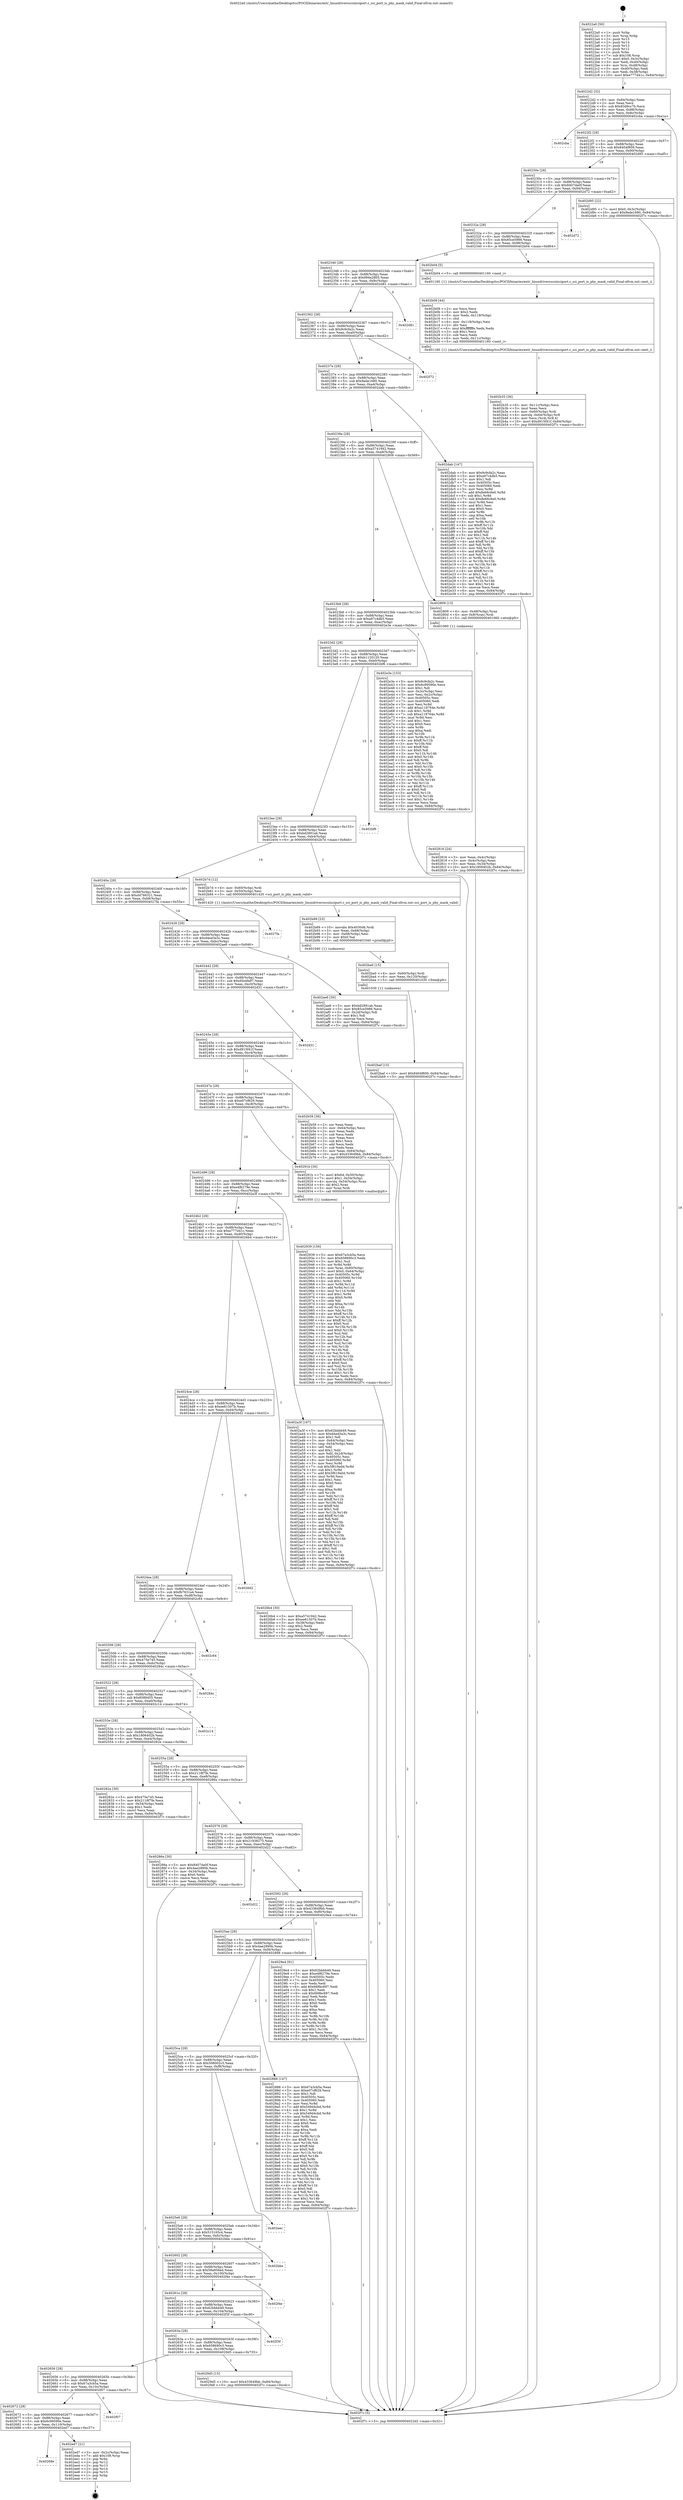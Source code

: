 digraph "0x4022a0" {
  label = "0x4022a0 (/mnt/c/Users/mathe/Desktop/tcc/POCII/binaries/extr_linuxdriversscsiisciport.c_sci_port_is_phy_mask_valid_Final-ollvm.out::main(0))"
  labelloc = "t"
  node[shape=record]

  Entry [label="",width=0.3,height=0.3,shape=circle,fillcolor=black,style=filled]
  "0x4022d2" [label="{
     0x4022d2 [32]\l
     | [instrs]\l
     &nbsp;&nbsp;0x4022d2 \<+6\>: mov -0x84(%rbp),%eax\l
     &nbsp;&nbsp;0x4022d8 \<+2\>: mov %eax,%ecx\l
     &nbsp;&nbsp;0x4022da \<+6\>: sub $0x83d9cc7b,%ecx\l
     &nbsp;&nbsp;0x4022e0 \<+6\>: mov %eax,-0x88(%rbp)\l
     &nbsp;&nbsp;0x4022e6 \<+6\>: mov %ecx,-0x8c(%rbp)\l
     &nbsp;&nbsp;0x4022ec \<+6\>: je 0000000000402cba \<main+0xa1a\>\l
  }"]
  "0x402cba" [label="{
     0x402cba\l
  }", style=dashed]
  "0x4022f2" [label="{
     0x4022f2 [28]\l
     | [instrs]\l
     &nbsp;&nbsp;0x4022f2 \<+5\>: jmp 00000000004022f7 \<main+0x57\>\l
     &nbsp;&nbsp;0x4022f7 \<+6\>: mov -0x88(%rbp),%eax\l
     &nbsp;&nbsp;0x4022fd \<+5\>: sub $0x8404f809,%eax\l
     &nbsp;&nbsp;0x402302 \<+6\>: mov %eax,-0x90(%rbp)\l
     &nbsp;&nbsp;0x402308 \<+6\>: je 0000000000402d95 \<main+0xaf5\>\l
  }"]
  Exit [label="",width=0.3,height=0.3,shape=circle,fillcolor=black,style=filled,peripheries=2]
  "0x402d95" [label="{
     0x402d95 [22]\l
     | [instrs]\l
     &nbsp;&nbsp;0x402d95 \<+7\>: movl $0x0,-0x3c(%rbp)\l
     &nbsp;&nbsp;0x402d9c \<+10\>: movl $0x9ede1680,-0x84(%rbp)\l
     &nbsp;&nbsp;0x402da6 \<+5\>: jmp 0000000000402f7c \<main+0xcdc\>\l
  }"]
  "0x40230e" [label="{
     0x40230e [28]\l
     | [instrs]\l
     &nbsp;&nbsp;0x40230e \<+5\>: jmp 0000000000402313 \<main+0x73\>\l
     &nbsp;&nbsp;0x402313 \<+6\>: mov -0x88(%rbp),%eax\l
     &nbsp;&nbsp;0x402319 \<+5\>: sub $0x8407da0f,%eax\l
     &nbsp;&nbsp;0x40231e \<+6\>: mov %eax,-0x94(%rbp)\l
     &nbsp;&nbsp;0x402324 \<+6\>: je 0000000000402d72 \<main+0xad2\>\l
  }"]
  "0x40268e" [label="{
     0x40268e\l
  }", style=dashed]
  "0x402d72" [label="{
     0x402d72\l
  }", style=dashed]
  "0x40232a" [label="{
     0x40232a [28]\l
     | [instrs]\l
     &nbsp;&nbsp;0x40232a \<+5\>: jmp 000000000040232f \<main+0x8f\>\l
     &nbsp;&nbsp;0x40232f \<+6\>: mov -0x88(%rbp),%eax\l
     &nbsp;&nbsp;0x402335 \<+5\>: sub $0x85ce5986,%eax\l
     &nbsp;&nbsp;0x40233a \<+6\>: mov %eax,-0x98(%rbp)\l
     &nbsp;&nbsp;0x402340 \<+6\>: je 0000000000402b04 \<main+0x864\>\l
  }"]
  "0x402ed7" [label="{
     0x402ed7 [21]\l
     | [instrs]\l
     &nbsp;&nbsp;0x402ed7 \<+3\>: mov -0x2c(%rbp),%eax\l
     &nbsp;&nbsp;0x402eda \<+7\>: add $0x108,%rsp\l
     &nbsp;&nbsp;0x402ee1 \<+1\>: pop %rbx\l
     &nbsp;&nbsp;0x402ee2 \<+2\>: pop %r12\l
     &nbsp;&nbsp;0x402ee4 \<+2\>: pop %r13\l
     &nbsp;&nbsp;0x402ee6 \<+2\>: pop %r14\l
     &nbsp;&nbsp;0x402ee8 \<+2\>: pop %r15\l
     &nbsp;&nbsp;0x402eea \<+1\>: pop %rbp\l
     &nbsp;&nbsp;0x402eeb \<+1\>: ret\l
  }"]
  "0x402b04" [label="{
     0x402b04 [5]\l
     | [instrs]\l
     &nbsp;&nbsp;0x402b04 \<+5\>: call 0000000000401160 \<next_i\>\l
     | [calls]\l
     &nbsp;&nbsp;0x401160 \{1\} (/mnt/c/Users/mathe/Desktop/tcc/POCII/binaries/extr_linuxdriversscsiisciport.c_sci_port_is_phy_mask_valid_Final-ollvm.out::next_i)\l
  }"]
  "0x402346" [label="{
     0x402346 [28]\l
     | [instrs]\l
     &nbsp;&nbsp;0x402346 \<+5\>: jmp 000000000040234b \<main+0xab\>\l
     &nbsp;&nbsp;0x40234b \<+6\>: mov -0x88(%rbp),%eax\l
     &nbsp;&nbsp;0x402351 \<+5\>: sub $0x994e2805,%eax\l
     &nbsp;&nbsp;0x402356 \<+6\>: mov %eax,-0x9c(%rbp)\l
     &nbsp;&nbsp;0x40235c \<+6\>: je 0000000000402d81 \<main+0xae1\>\l
  }"]
  "0x402672" [label="{
     0x402672 [28]\l
     | [instrs]\l
     &nbsp;&nbsp;0x402672 \<+5\>: jmp 0000000000402677 \<main+0x3d7\>\l
     &nbsp;&nbsp;0x402677 \<+6\>: mov -0x88(%rbp),%eax\l
     &nbsp;&nbsp;0x40267d \<+5\>: sub $0x6c99590e,%eax\l
     &nbsp;&nbsp;0x402682 \<+6\>: mov %eax,-0x110(%rbp)\l
     &nbsp;&nbsp;0x402688 \<+6\>: je 0000000000402ed7 \<main+0xc37\>\l
  }"]
  "0x402d81" [label="{
     0x402d81\l
  }", style=dashed]
  "0x402362" [label="{
     0x402362 [28]\l
     | [instrs]\l
     &nbsp;&nbsp;0x402362 \<+5\>: jmp 0000000000402367 \<main+0xc7\>\l
     &nbsp;&nbsp;0x402367 \<+6\>: mov -0x88(%rbp),%eax\l
     &nbsp;&nbsp;0x40236d \<+5\>: sub $0x9c9cfa2c,%eax\l
     &nbsp;&nbsp;0x402372 \<+6\>: mov %eax,-0xa0(%rbp)\l
     &nbsp;&nbsp;0x402378 \<+6\>: je 0000000000402f72 \<main+0xcd2\>\l
  }"]
  "0x402f07" [label="{
     0x402f07\l
  }", style=dashed]
  "0x402f72" [label="{
     0x402f72\l
  }", style=dashed]
  "0x40237e" [label="{
     0x40237e [28]\l
     | [instrs]\l
     &nbsp;&nbsp;0x40237e \<+5\>: jmp 0000000000402383 \<main+0xe3\>\l
     &nbsp;&nbsp;0x402383 \<+6\>: mov -0x88(%rbp),%eax\l
     &nbsp;&nbsp;0x402389 \<+5\>: sub $0x9ede1680,%eax\l
     &nbsp;&nbsp;0x40238e \<+6\>: mov %eax,-0xa4(%rbp)\l
     &nbsp;&nbsp;0x402394 \<+6\>: je 0000000000402dab \<main+0xb0b\>\l
  }"]
  "0x402baf" [label="{
     0x402baf [15]\l
     | [instrs]\l
     &nbsp;&nbsp;0x402baf \<+10\>: movl $0x8404f809,-0x84(%rbp)\l
     &nbsp;&nbsp;0x402bb9 \<+5\>: jmp 0000000000402f7c \<main+0xcdc\>\l
  }"]
  "0x402dab" [label="{
     0x402dab [147]\l
     | [instrs]\l
     &nbsp;&nbsp;0x402dab \<+5\>: mov $0x9c9cfa2c,%eax\l
     &nbsp;&nbsp;0x402db0 \<+5\>: mov $0xa97c4db5,%ecx\l
     &nbsp;&nbsp;0x402db5 \<+2\>: mov $0x1,%dl\l
     &nbsp;&nbsp;0x402db7 \<+7\>: mov 0x40505c,%esi\l
     &nbsp;&nbsp;0x402dbe \<+7\>: mov 0x405060,%edi\l
     &nbsp;&nbsp;0x402dc5 \<+3\>: mov %esi,%r8d\l
     &nbsp;&nbsp;0x402dc8 \<+7\>: add $0x8e66c6e0,%r8d\l
     &nbsp;&nbsp;0x402dcf \<+4\>: sub $0x1,%r8d\l
     &nbsp;&nbsp;0x402dd3 \<+7\>: sub $0x8e66c6e0,%r8d\l
     &nbsp;&nbsp;0x402dda \<+4\>: imul %r8d,%esi\l
     &nbsp;&nbsp;0x402dde \<+3\>: and $0x1,%esi\l
     &nbsp;&nbsp;0x402de1 \<+3\>: cmp $0x0,%esi\l
     &nbsp;&nbsp;0x402de4 \<+4\>: sete %r9b\l
     &nbsp;&nbsp;0x402de8 \<+3\>: cmp $0xa,%edi\l
     &nbsp;&nbsp;0x402deb \<+4\>: setl %r10b\l
     &nbsp;&nbsp;0x402def \<+3\>: mov %r9b,%r11b\l
     &nbsp;&nbsp;0x402df2 \<+4\>: xor $0xff,%r11b\l
     &nbsp;&nbsp;0x402df6 \<+3\>: mov %r10b,%bl\l
     &nbsp;&nbsp;0x402df9 \<+3\>: xor $0xff,%bl\l
     &nbsp;&nbsp;0x402dfc \<+3\>: xor $0x1,%dl\l
     &nbsp;&nbsp;0x402dff \<+3\>: mov %r11b,%r14b\l
     &nbsp;&nbsp;0x402e02 \<+4\>: and $0xff,%r14b\l
     &nbsp;&nbsp;0x402e06 \<+3\>: and %dl,%r9b\l
     &nbsp;&nbsp;0x402e09 \<+3\>: mov %bl,%r15b\l
     &nbsp;&nbsp;0x402e0c \<+4\>: and $0xff,%r15b\l
     &nbsp;&nbsp;0x402e10 \<+3\>: and %dl,%r10b\l
     &nbsp;&nbsp;0x402e13 \<+3\>: or %r9b,%r14b\l
     &nbsp;&nbsp;0x402e16 \<+3\>: or %r10b,%r15b\l
     &nbsp;&nbsp;0x402e19 \<+3\>: xor %r15b,%r14b\l
     &nbsp;&nbsp;0x402e1c \<+3\>: or %bl,%r11b\l
     &nbsp;&nbsp;0x402e1f \<+4\>: xor $0xff,%r11b\l
     &nbsp;&nbsp;0x402e23 \<+3\>: or $0x1,%dl\l
     &nbsp;&nbsp;0x402e26 \<+3\>: and %dl,%r11b\l
     &nbsp;&nbsp;0x402e29 \<+3\>: or %r11b,%r14b\l
     &nbsp;&nbsp;0x402e2c \<+4\>: test $0x1,%r14b\l
     &nbsp;&nbsp;0x402e30 \<+3\>: cmovne %ecx,%eax\l
     &nbsp;&nbsp;0x402e33 \<+6\>: mov %eax,-0x84(%rbp)\l
     &nbsp;&nbsp;0x402e39 \<+5\>: jmp 0000000000402f7c \<main+0xcdc\>\l
  }"]
  "0x40239a" [label="{
     0x40239a [28]\l
     | [instrs]\l
     &nbsp;&nbsp;0x40239a \<+5\>: jmp 000000000040239f \<main+0xff\>\l
     &nbsp;&nbsp;0x40239f \<+6\>: mov -0x88(%rbp),%eax\l
     &nbsp;&nbsp;0x4023a5 \<+5\>: sub $0xa5741942,%eax\l
     &nbsp;&nbsp;0x4023aa \<+6\>: mov %eax,-0xa8(%rbp)\l
     &nbsp;&nbsp;0x4023b0 \<+6\>: je 0000000000402809 \<main+0x569\>\l
  }"]
  "0x402ba0" [label="{
     0x402ba0 [15]\l
     | [instrs]\l
     &nbsp;&nbsp;0x402ba0 \<+4\>: mov -0x60(%rbp),%rdi\l
     &nbsp;&nbsp;0x402ba4 \<+6\>: mov %eax,-0x120(%rbp)\l
     &nbsp;&nbsp;0x402baa \<+5\>: call 0000000000401030 \<free@plt\>\l
     | [calls]\l
     &nbsp;&nbsp;0x401030 \{1\} (unknown)\l
  }"]
  "0x402809" [label="{
     0x402809 [13]\l
     | [instrs]\l
     &nbsp;&nbsp;0x402809 \<+4\>: mov -0x48(%rbp),%rax\l
     &nbsp;&nbsp;0x40280d \<+4\>: mov 0x8(%rax),%rdi\l
     &nbsp;&nbsp;0x402811 \<+5\>: call 0000000000401060 \<atoi@plt\>\l
     | [calls]\l
     &nbsp;&nbsp;0x401060 \{1\} (unknown)\l
  }"]
  "0x4023b6" [label="{
     0x4023b6 [28]\l
     | [instrs]\l
     &nbsp;&nbsp;0x4023b6 \<+5\>: jmp 00000000004023bb \<main+0x11b\>\l
     &nbsp;&nbsp;0x4023bb \<+6\>: mov -0x88(%rbp),%eax\l
     &nbsp;&nbsp;0x4023c1 \<+5\>: sub $0xa97c4db5,%eax\l
     &nbsp;&nbsp;0x4023c6 \<+6\>: mov %eax,-0xac(%rbp)\l
     &nbsp;&nbsp;0x4023cc \<+6\>: je 0000000000402e3e \<main+0xb9e\>\l
  }"]
  "0x402b89" [label="{
     0x402b89 [23]\l
     | [instrs]\l
     &nbsp;&nbsp;0x402b89 \<+10\>: movabs $0x4030d6,%rdi\l
     &nbsp;&nbsp;0x402b93 \<+3\>: mov %eax,-0x68(%rbp)\l
     &nbsp;&nbsp;0x402b96 \<+3\>: mov -0x68(%rbp),%esi\l
     &nbsp;&nbsp;0x402b99 \<+2\>: mov $0x0,%al\l
     &nbsp;&nbsp;0x402b9b \<+5\>: call 0000000000401040 \<printf@plt\>\l
     | [calls]\l
     &nbsp;&nbsp;0x401040 \{1\} (unknown)\l
  }"]
  "0x402e3e" [label="{
     0x402e3e [153]\l
     | [instrs]\l
     &nbsp;&nbsp;0x402e3e \<+5\>: mov $0x9c9cfa2c,%eax\l
     &nbsp;&nbsp;0x402e43 \<+5\>: mov $0x6c99590e,%ecx\l
     &nbsp;&nbsp;0x402e48 \<+2\>: mov $0x1,%dl\l
     &nbsp;&nbsp;0x402e4a \<+3\>: mov -0x3c(%rbp),%esi\l
     &nbsp;&nbsp;0x402e4d \<+3\>: mov %esi,-0x2c(%rbp)\l
     &nbsp;&nbsp;0x402e50 \<+7\>: mov 0x40505c,%esi\l
     &nbsp;&nbsp;0x402e57 \<+7\>: mov 0x405060,%edi\l
     &nbsp;&nbsp;0x402e5e \<+3\>: mov %esi,%r8d\l
     &nbsp;&nbsp;0x402e61 \<+7\>: add $0xa118764e,%r8d\l
     &nbsp;&nbsp;0x402e68 \<+4\>: sub $0x1,%r8d\l
     &nbsp;&nbsp;0x402e6c \<+7\>: sub $0xa118764e,%r8d\l
     &nbsp;&nbsp;0x402e73 \<+4\>: imul %r8d,%esi\l
     &nbsp;&nbsp;0x402e77 \<+3\>: and $0x1,%esi\l
     &nbsp;&nbsp;0x402e7a \<+3\>: cmp $0x0,%esi\l
     &nbsp;&nbsp;0x402e7d \<+4\>: sete %r9b\l
     &nbsp;&nbsp;0x402e81 \<+3\>: cmp $0xa,%edi\l
     &nbsp;&nbsp;0x402e84 \<+4\>: setl %r10b\l
     &nbsp;&nbsp;0x402e88 \<+3\>: mov %r9b,%r11b\l
     &nbsp;&nbsp;0x402e8b \<+4\>: xor $0xff,%r11b\l
     &nbsp;&nbsp;0x402e8f \<+3\>: mov %r10b,%bl\l
     &nbsp;&nbsp;0x402e92 \<+3\>: xor $0xff,%bl\l
     &nbsp;&nbsp;0x402e95 \<+3\>: xor $0x0,%dl\l
     &nbsp;&nbsp;0x402e98 \<+3\>: mov %r11b,%r14b\l
     &nbsp;&nbsp;0x402e9b \<+4\>: and $0x0,%r14b\l
     &nbsp;&nbsp;0x402e9f \<+3\>: and %dl,%r9b\l
     &nbsp;&nbsp;0x402ea2 \<+3\>: mov %bl,%r15b\l
     &nbsp;&nbsp;0x402ea5 \<+4\>: and $0x0,%r15b\l
     &nbsp;&nbsp;0x402ea9 \<+3\>: and %dl,%r10b\l
     &nbsp;&nbsp;0x402eac \<+3\>: or %r9b,%r14b\l
     &nbsp;&nbsp;0x402eaf \<+3\>: or %r10b,%r15b\l
     &nbsp;&nbsp;0x402eb2 \<+3\>: xor %r15b,%r14b\l
     &nbsp;&nbsp;0x402eb5 \<+3\>: or %bl,%r11b\l
     &nbsp;&nbsp;0x402eb8 \<+4\>: xor $0xff,%r11b\l
     &nbsp;&nbsp;0x402ebc \<+3\>: or $0x0,%dl\l
     &nbsp;&nbsp;0x402ebf \<+3\>: and %dl,%r11b\l
     &nbsp;&nbsp;0x402ec2 \<+3\>: or %r11b,%r14b\l
     &nbsp;&nbsp;0x402ec5 \<+4\>: test $0x1,%r14b\l
     &nbsp;&nbsp;0x402ec9 \<+3\>: cmovne %ecx,%eax\l
     &nbsp;&nbsp;0x402ecc \<+6\>: mov %eax,-0x84(%rbp)\l
     &nbsp;&nbsp;0x402ed2 \<+5\>: jmp 0000000000402f7c \<main+0xcdc\>\l
  }"]
  "0x4023d2" [label="{
     0x4023d2 [28]\l
     | [instrs]\l
     &nbsp;&nbsp;0x4023d2 \<+5\>: jmp 00000000004023d7 \<main+0x137\>\l
     &nbsp;&nbsp;0x4023d7 \<+6\>: mov -0x88(%rbp),%eax\l
     &nbsp;&nbsp;0x4023dd \<+5\>: sub $0xb1120120,%eax\l
     &nbsp;&nbsp;0x4023e2 \<+6\>: mov %eax,-0xb0(%rbp)\l
     &nbsp;&nbsp;0x4023e8 \<+6\>: je 0000000000402bf6 \<main+0x956\>\l
  }"]
  "0x402b35" [label="{
     0x402b35 [36]\l
     | [instrs]\l
     &nbsp;&nbsp;0x402b35 \<+6\>: mov -0x11c(%rbp),%ecx\l
     &nbsp;&nbsp;0x402b3b \<+3\>: imul %eax,%ecx\l
     &nbsp;&nbsp;0x402b3e \<+4\>: mov -0x60(%rbp),%rdi\l
     &nbsp;&nbsp;0x402b42 \<+4\>: movslq -0x64(%rbp),%r8\l
     &nbsp;&nbsp;0x402b46 \<+4\>: mov %ecx,(%rdi,%r8,4)\l
     &nbsp;&nbsp;0x402b4a \<+10\>: movl $0xd915f41f,-0x84(%rbp)\l
     &nbsp;&nbsp;0x402b54 \<+5\>: jmp 0000000000402f7c \<main+0xcdc\>\l
  }"]
  "0x402bf6" [label="{
     0x402bf6\l
  }", style=dashed]
  "0x4023ee" [label="{
     0x4023ee [28]\l
     | [instrs]\l
     &nbsp;&nbsp;0x4023ee \<+5\>: jmp 00000000004023f3 \<main+0x153\>\l
     &nbsp;&nbsp;0x4023f3 \<+6\>: mov -0x88(%rbp),%eax\l
     &nbsp;&nbsp;0x4023f9 \<+5\>: sub $0xbd2891ab,%eax\l
     &nbsp;&nbsp;0x4023fe \<+6\>: mov %eax,-0xb4(%rbp)\l
     &nbsp;&nbsp;0x402404 \<+6\>: je 0000000000402b7d \<main+0x8dd\>\l
  }"]
  "0x402b09" [label="{
     0x402b09 [44]\l
     | [instrs]\l
     &nbsp;&nbsp;0x402b09 \<+2\>: xor %ecx,%ecx\l
     &nbsp;&nbsp;0x402b0b \<+5\>: mov $0x2,%edx\l
     &nbsp;&nbsp;0x402b10 \<+6\>: mov %edx,-0x118(%rbp)\l
     &nbsp;&nbsp;0x402b16 \<+1\>: cltd\l
     &nbsp;&nbsp;0x402b17 \<+6\>: mov -0x118(%rbp),%esi\l
     &nbsp;&nbsp;0x402b1d \<+2\>: idiv %esi\l
     &nbsp;&nbsp;0x402b1f \<+6\>: imul $0xfffffffe,%edx,%edx\l
     &nbsp;&nbsp;0x402b25 \<+3\>: sub $0x1,%ecx\l
     &nbsp;&nbsp;0x402b28 \<+2\>: sub %ecx,%edx\l
     &nbsp;&nbsp;0x402b2a \<+6\>: mov %edx,-0x11c(%rbp)\l
     &nbsp;&nbsp;0x402b30 \<+5\>: call 0000000000401160 \<next_i\>\l
     | [calls]\l
     &nbsp;&nbsp;0x401160 \{1\} (/mnt/c/Users/mathe/Desktop/tcc/POCII/binaries/extr_linuxdriversscsiisciport.c_sci_port_is_phy_mask_valid_Final-ollvm.out::next_i)\l
  }"]
  "0x402b7d" [label="{
     0x402b7d [12]\l
     | [instrs]\l
     &nbsp;&nbsp;0x402b7d \<+4\>: mov -0x60(%rbp),%rdi\l
     &nbsp;&nbsp;0x402b81 \<+3\>: mov -0x50(%rbp),%esi\l
     &nbsp;&nbsp;0x402b84 \<+5\>: call 0000000000401420 \<sci_port_is_phy_mask_valid\>\l
     | [calls]\l
     &nbsp;&nbsp;0x401420 \{1\} (/mnt/c/Users/mathe/Desktop/tcc/POCII/binaries/extr_linuxdriversscsiisciport.c_sci_port_is_phy_mask_valid_Final-ollvm.out::sci_port_is_phy_mask_valid)\l
  }"]
  "0x40240a" [label="{
     0x40240a [28]\l
     | [instrs]\l
     &nbsp;&nbsp;0x40240a \<+5\>: jmp 000000000040240f \<main+0x16f\>\l
     &nbsp;&nbsp;0x40240f \<+6\>: mov -0x88(%rbp),%eax\l
     &nbsp;&nbsp;0x402415 \<+5\>: sub $0xd4766321,%eax\l
     &nbsp;&nbsp;0x40241a \<+6\>: mov %eax,-0xb8(%rbp)\l
     &nbsp;&nbsp;0x402420 \<+6\>: je 00000000004027fa \<main+0x55a\>\l
  }"]
  "0x402656" [label="{
     0x402656 [28]\l
     | [instrs]\l
     &nbsp;&nbsp;0x402656 \<+5\>: jmp 000000000040265b \<main+0x3bb\>\l
     &nbsp;&nbsp;0x40265b \<+6\>: mov -0x88(%rbp),%eax\l
     &nbsp;&nbsp;0x402661 \<+5\>: sub $0x67a3cb5a,%eax\l
     &nbsp;&nbsp;0x402666 \<+6\>: mov %eax,-0x10c(%rbp)\l
     &nbsp;&nbsp;0x40266c \<+6\>: je 0000000000402f07 \<main+0xc67\>\l
  }"]
  "0x4027fa" [label="{
     0x4027fa\l
  }", style=dashed]
  "0x402426" [label="{
     0x402426 [28]\l
     | [instrs]\l
     &nbsp;&nbsp;0x402426 \<+5\>: jmp 000000000040242b \<main+0x18b\>\l
     &nbsp;&nbsp;0x40242b \<+6\>: mov -0x88(%rbp),%eax\l
     &nbsp;&nbsp;0x402431 \<+5\>: sub $0xd4ed3a3c,%eax\l
     &nbsp;&nbsp;0x402436 \<+6\>: mov %eax,-0xbc(%rbp)\l
     &nbsp;&nbsp;0x40243c \<+6\>: je 0000000000402ae6 \<main+0x846\>\l
  }"]
  "0x4029d5" [label="{
     0x4029d5 [15]\l
     | [instrs]\l
     &nbsp;&nbsp;0x4029d5 \<+10\>: movl $0x433649bb,-0x84(%rbp)\l
     &nbsp;&nbsp;0x4029df \<+5\>: jmp 0000000000402f7c \<main+0xcdc\>\l
  }"]
  "0x402ae6" [label="{
     0x402ae6 [30]\l
     | [instrs]\l
     &nbsp;&nbsp;0x402ae6 \<+5\>: mov $0xbd2891ab,%eax\l
     &nbsp;&nbsp;0x402aeb \<+5\>: mov $0x85ce5986,%ecx\l
     &nbsp;&nbsp;0x402af0 \<+3\>: mov -0x2d(%rbp),%dl\l
     &nbsp;&nbsp;0x402af3 \<+3\>: test $0x1,%dl\l
     &nbsp;&nbsp;0x402af6 \<+3\>: cmovne %ecx,%eax\l
     &nbsp;&nbsp;0x402af9 \<+6\>: mov %eax,-0x84(%rbp)\l
     &nbsp;&nbsp;0x402aff \<+5\>: jmp 0000000000402f7c \<main+0xcdc\>\l
  }"]
  "0x402442" [label="{
     0x402442 [28]\l
     | [instrs]\l
     &nbsp;&nbsp;0x402442 \<+5\>: jmp 0000000000402447 \<main+0x1a7\>\l
     &nbsp;&nbsp;0x402447 \<+6\>: mov -0x88(%rbp),%eax\l
     &nbsp;&nbsp;0x40244d \<+5\>: sub $0xd5e4fa97,%eax\l
     &nbsp;&nbsp;0x402452 \<+6\>: mov %eax,-0xc0(%rbp)\l
     &nbsp;&nbsp;0x402458 \<+6\>: je 0000000000402d31 \<main+0xa91\>\l
  }"]
  "0x40263a" [label="{
     0x40263a [28]\l
     | [instrs]\l
     &nbsp;&nbsp;0x40263a \<+5\>: jmp 000000000040263f \<main+0x39f\>\l
     &nbsp;&nbsp;0x40263f \<+6\>: mov -0x88(%rbp),%eax\l
     &nbsp;&nbsp;0x402645 \<+5\>: sub $0x658690c3,%eax\l
     &nbsp;&nbsp;0x40264a \<+6\>: mov %eax,-0x108(%rbp)\l
     &nbsp;&nbsp;0x402650 \<+6\>: je 00000000004029d5 \<main+0x735\>\l
  }"]
  "0x402d31" [label="{
     0x402d31\l
  }", style=dashed]
  "0x40245e" [label="{
     0x40245e [28]\l
     | [instrs]\l
     &nbsp;&nbsp;0x40245e \<+5\>: jmp 0000000000402463 \<main+0x1c3\>\l
     &nbsp;&nbsp;0x402463 \<+6\>: mov -0x88(%rbp),%eax\l
     &nbsp;&nbsp;0x402469 \<+5\>: sub $0xd915f41f,%eax\l
     &nbsp;&nbsp;0x40246e \<+6\>: mov %eax,-0xc4(%rbp)\l
     &nbsp;&nbsp;0x402474 \<+6\>: je 0000000000402b59 \<main+0x8b9\>\l
  }"]
  "0x402f3f" [label="{
     0x402f3f\l
  }", style=dashed]
  "0x402b59" [label="{
     0x402b59 [36]\l
     | [instrs]\l
     &nbsp;&nbsp;0x402b59 \<+2\>: xor %eax,%eax\l
     &nbsp;&nbsp;0x402b5b \<+3\>: mov -0x64(%rbp),%ecx\l
     &nbsp;&nbsp;0x402b5e \<+2\>: mov %eax,%edx\l
     &nbsp;&nbsp;0x402b60 \<+2\>: sub %ecx,%edx\l
     &nbsp;&nbsp;0x402b62 \<+2\>: mov %eax,%ecx\l
     &nbsp;&nbsp;0x402b64 \<+3\>: sub $0x1,%ecx\l
     &nbsp;&nbsp;0x402b67 \<+2\>: add %ecx,%edx\l
     &nbsp;&nbsp;0x402b69 \<+2\>: sub %edx,%eax\l
     &nbsp;&nbsp;0x402b6b \<+3\>: mov %eax,-0x64(%rbp)\l
     &nbsp;&nbsp;0x402b6e \<+10\>: movl $0x433649bb,-0x84(%rbp)\l
     &nbsp;&nbsp;0x402b78 \<+5\>: jmp 0000000000402f7c \<main+0xcdc\>\l
  }"]
  "0x40247a" [label="{
     0x40247a [28]\l
     | [instrs]\l
     &nbsp;&nbsp;0x40247a \<+5\>: jmp 000000000040247f \<main+0x1df\>\l
     &nbsp;&nbsp;0x40247f \<+6\>: mov -0x88(%rbp),%eax\l
     &nbsp;&nbsp;0x402485 \<+5\>: sub $0xe07cf629,%eax\l
     &nbsp;&nbsp;0x40248a \<+6\>: mov %eax,-0xc8(%rbp)\l
     &nbsp;&nbsp;0x402490 \<+6\>: je 000000000040291b \<main+0x67b\>\l
  }"]
  "0x40261e" [label="{
     0x40261e [28]\l
     | [instrs]\l
     &nbsp;&nbsp;0x40261e \<+5\>: jmp 0000000000402623 \<main+0x383\>\l
     &nbsp;&nbsp;0x402623 \<+6\>: mov -0x88(%rbp),%eax\l
     &nbsp;&nbsp;0x402629 \<+5\>: sub $0x62bbbb49,%eax\l
     &nbsp;&nbsp;0x40262e \<+6\>: mov %eax,-0x104(%rbp)\l
     &nbsp;&nbsp;0x402634 \<+6\>: je 0000000000402f3f \<main+0xc9f\>\l
  }"]
  "0x40291b" [label="{
     0x40291b [30]\l
     | [instrs]\l
     &nbsp;&nbsp;0x40291b \<+7\>: movl $0x64,-0x50(%rbp)\l
     &nbsp;&nbsp;0x402922 \<+7\>: movl $0x1,-0x54(%rbp)\l
     &nbsp;&nbsp;0x402929 \<+4\>: movslq -0x54(%rbp),%rax\l
     &nbsp;&nbsp;0x40292d \<+4\>: shl $0x2,%rax\l
     &nbsp;&nbsp;0x402931 \<+3\>: mov %rax,%rdi\l
     &nbsp;&nbsp;0x402934 \<+5\>: call 0000000000401050 \<malloc@plt\>\l
     | [calls]\l
     &nbsp;&nbsp;0x401050 \{1\} (unknown)\l
  }"]
  "0x402496" [label="{
     0x402496 [28]\l
     | [instrs]\l
     &nbsp;&nbsp;0x402496 \<+5\>: jmp 000000000040249b \<main+0x1fb\>\l
     &nbsp;&nbsp;0x40249b \<+6\>: mov -0x88(%rbp),%eax\l
     &nbsp;&nbsp;0x4024a1 \<+5\>: sub $0xe4f6279e,%eax\l
     &nbsp;&nbsp;0x4024a6 \<+6\>: mov %eax,-0xcc(%rbp)\l
     &nbsp;&nbsp;0x4024ac \<+6\>: je 0000000000402a3f \<main+0x79f\>\l
  }"]
  "0x402f4e" [label="{
     0x402f4e\l
  }", style=dashed]
  "0x402a3f" [label="{
     0x402a3f [167]\l
     | [instrs]\l
     &nbsp;&nbsp;0x402a3f \<+5\>: mov $0x62bbbb49,%eax\l
     &nbsp;&nbsp;0x402a44 \<+5\>: mov $0xd4ed3a3c,%ecx\l
     &nbsp;&nbsp;0x402a49 \<+2\>: mov $0x1,%dl\l
     &nbsp;&nbsp;0x402a4b \<+3\>: mov -0x64(%rbp),%esi\l
     &nbsp;&nbsp;0x402a4e \<+3\>: cmp -0x54(%rbp),%esi\l
     &nbsp;&nbsp;0x402a51 \<+4\>: setl %dil\l
     &nbsp;&nbsp;0x402a55 \<+4\>: and $0x1,%dil\l
     &nbsp;&nbsp;0x402a59 \<+4\>: mov %dil,-0x2d(%rbp)\l
     &nbsp;&nbsp;0x402a5d \<+7\>: mov 0x40505c,%esi\l
     &nbsp;&nbsp;0x402a64 \<+8\>: mov 0x405060,%r8d\l
     &nbsp;&nbsp;0x402a6c \<+3\>: mov %esi,%r9d\l
     &nbsp;&nbsp;0x402a6f \<+7\>: sub $0x5f619a0d,%r9d\l
     &nbsp;&nbsp;0x402a76 \<+4\>: sub $0x1,%r9d\l
     &nbsp;&nbsp;0x402a7a \<+7\>: add $0x5f619a0d,%r9d\l
     &nbsp;&nbsp;0x402a81 \<+4\>: imul %r9d,%esi\l
     &nbsp;&nbsp;0x402a85 \<+3\>: and $0x1,%esi\l
     &nbsp;&nbsp;0x402a88 \<+3\>: cmp $0x0,%esi\l
     &nbsp;&nbsp;0x402a8b \<+4\>: sete %dil\l
     &nbsp;&nbsp;0x402a8f \<+4\>: cmp $0xa,%r8d\l
     &nbsp;&nbsp;0x402a93 \<+4\>: setl %r10b\l
     &nbsp;&nbsp;0x402a97 \<+3\>: mov %dil,%r11b\l
     &nbsp;&nbsp;0x402a9a \<+4\>: xor $0xff,%r11b\l
     &nbsp;&nbsp;0x402a9e \<+3\>: mov %r10b,%bl\l
     &nbsp;&nbsp;0x402aa1 \<+3\>: xor $0xff,%bl\l
     &nbsp;&nbsp;0x402aa4 \<+3\>: xor $0x1,%dl\l
     &nbsp;&nbsp;0x402aa7 \<+3\>: mov %r11b,%r14b\l
     &nbsp;&nbsp;0x402aaa \<+4\>: and $0xff,%r14b\l
     &nbsp;&nbsp;0x402aae \<+3\>: and %dl,%dil\l
     &nbsp;&nbsp;0x402ab1 \<+3\>: mov %bl,%r15b\l
     &nbsp;&nbsp;0x402ab4 \<+4\>: and $0xff,%r15b\l
     &nbsp;&nbsp;0x402ab8 \<+3\>: and %dl,%r10b\l
     &nbsp;&nbsp;0x402abb \<+3\>: or %dil,%r14b\l
     &nbsp;&nbsp;0x402abe \<+3\>: or %r10b,%r15b\l
     &nbsp;&nbsp;0x402ac1 \<+3\>: xor %r15b,%r14b\l
     &nbsp;&nbsp;0x402ac4 \<+3\>: or %bl,%r11b\l
     &nbsp;&nbsp;0x402ac7 \<+4\>: xor $0xff,%r11b\l
     &nbsp;&nbsp;0x402acb \<+3\>: or $0x1,%dl\l
     &nbsp;&nbsp;0x402ace \<+3\>: and %dl,%r11b\l
     &nbsp;&nbsp;0x402ad1 \<+3\>: or %r11b,%r14b\l
     &nbsp;&nbsp;0x402ad4 \<+4\>: test $0x1,%r14b\l
     &nbsp;&nbsp;0x402ad8 \<+3\>: cmovne %ecx,%eax\l
     &nbsp;&nbsp;0x402adb \<+6\>: mov %eax,-0x84(%rbp)\l
     &nbsp;&nbsp;0x402ae1 \<+5\>: jmp 0000000000402f7c \<main+0xcdc\>\l
  }"]
  "0x4024b2" [label="{
     0x4024b2 [28]\l
     | [instrs]\l
     &nbsp;&nbsp;0x4024b2 \<+5\>: jmp 00000000004024b7 \<main+0x217\>\l
     &nbsp;&nbsp;0x4024b7 \<+6\>: mov -0x88(%rbp),%eax\l
     &nbsp;&nbsp;0x4024bd \<+5\>: sub $0xe777d41c,%eax\l
     &nbsp;&nbsp;0x4024c2 \<+6\>: mov %eax,-0xd0(%rbp)\l
     &nbsp;&nbsp;0x4024c8 \<+6\>: je 00000000004026b4 \<main+0x414\>\l
  }"]
  "0x402602" [label="{
     0x402602 [28]\l
     | [instrs]\l
     &nbsp;&nbsp;0x402602 \<+5\>: jmp 0000000000402607 \<main+0x367\>\l
     &nbsp;&nbsp;0x402607 \<+6\>: mov -0x88(%rbp),%eax\l
     &nbsp;&nbsp;0x40260d \<+5\>: sub $0x58a956e4,%eax\l
     &nbsp;&nbsp;0x402612 \<+6\>: mov %eax,-0x100(%rbp)\l
     &nbsp;&nbsp;0x402618 \<+6\>: je 0000000000402f4e \<main+0xcae\>\l
  }"]
  "0x4026b4" [label="{
     0x4026b4 [30]\l
     | [instrs]\l
     &nbsp;&nbsp;0x4026b4 \<+5\>: mov $0xa5741942,%eax\l
     &nbsp;&nbsp;0x4026b9 \<+5\>: mov $0xee61507b,%ecx\l
     &nbsp;&nbsp;0x4026be \<+3\>: mov -0x38(%rbp),%edx\l
     &nbsp;&nbsp;0x4026c1 \<+3\>: cmp $0x2,%edx\l
     &nbsp;&nbsp;0x4026c4 \<+3\>: cmovne %ecx,%eax\l
     &nbsp;&nbsp;0x4026c7 \<+6\>: mov %eax,-0x84(%rbp)\l
     &nbsp;&nbsp;0x4026cd \<+5\>: jmp 0000000000402f7c \<main+0xcdc\>\l
  }"]
  "0x4024ce" [label="{
     0x4024ce [28]\l
     | [instrs]\l
     &nbsp;&nbsp;0x4024ce \<+5\>: jmp 00000000004024d3 \<main+0x233\>\l
     &nbsp;&nbsp;0x4024d3 \<+6\>: mov -0x88(%rbp),%eax\l
     &nbsp;&nbsp;0x4024d9 \<+5\>: sub $0xee61507b,%eax\l
     &nbsp;&nbsp;0x4024de \<+6\>: mov %eax,-0xd4(%rbp)\l
     &nbsp;&nbsp;0x4024e4 \<+6\>: je 00000000004026d2 \<main+0x432\>\l
  }"]
  "0x402f7c" [label="{
     0x402f7c [5]\l
     | [instrs]\l
     &nbsp;&nbsp;0x402f7c \<+5\>: jmp 00000000004022d2 \<main+0x32\>\l
  }"]
  "0x4022a0" [label="{
     0x4022a0 [50]\l
     | [instrs]\l
     &nbsp;&nbsp;0x4022a0 \<+1\>: push %rbp\l
     &nbsp;&nbsp;0x4022a1 \<+3\>: mov %rsp,%rbp\l
     &nbsp;&nbsp;0x4022a4 \<+2\>: push %r15\l
     &nbsp;&nbsp;0x4022a6 \<+2\>: push %r14\l
     &nbsp;&nbsp;0x4022a8 \<+2\>: push %r13\l
     &nbsp;&nbsp;0x4022aa \<+2\>: push %r12\l
     &nbsp;&nbsp;0x4022ac \<+1\>: push %rbx\l
     &nbsp;&nbsp;0x4022ad \<+7\>: sub $0x108,%rsp\l
     &nbsp;&nbsp;0x4022b4 \<+7\>: movl $0x0,-0x3c(%rbp)\l
     &nbsp;&nbsp;0x4022bb \<+3\>: mov %edi,-0x40(%rbp)\l
     &nbsp;&nbsp;0x4022be \<+4\>: mov %rsi,-0x48(%rbp)\l
     &nbsp;&nbsp;0x4022c2 \<+3\>: mov -0x40(%rbp),%edi\l
     &nbsp;&nbsp;0x4022c5 \<+3\>: mov %edi,-0x38(%rbp)\l
     &nbsp;&nbsp;0x4022c8 \<+10\>: movl $0xe777d41c,-0x84(%rbp)\l
  }"]
  "0x402816" [label="{
     0x402816 [24]\l
     | [instrs]\l
     &nbsp;&nbsp;0x402816 \<+3\>: mov %eax,-0x4c(%rbp)\l
     &nbsp;&nbsp;0x402819 \<+3\>: mov -0x4c(%rbp),%eax\l
     &nbsp;&nbsp;0x40281c \<+3\>: mov %eax,-0x34(%rbp)\l
     &nbsp;&nbsp;0x40281f \<+10\>: movl $0x1806402b,-0x84(%rbp)\l
     &nbsp;&nbsp;0x402829 \<+5\>: jmp 0000000000402f7c \<main+0xcdc\>\l
  }"]
  "0x402bbe" [label="{
     0x402bbe\l
  }", style=dashed]
  "0x4026d2" [label="{
     0x4026d2\l
  }", style=dashed]
  "0x4024ea" [label="{
     0x4024ea [28]\l
     | [instrs]\l
     &nbsp;&nbsp;0x4024ea \<+5\>: jmp 00000000004024ef \<main+0x24f\>\l
     &nbsp;&nbsp;0x4024ef \<+6\>: mov -0x88(%rbp),%eax\l
     &nbsp;&nbsp;0x4024f5 \<+5\>: sub $0xfb7631a4,%eax\l
     &nbsp;&nbsp;0x4024fa \<+6\>: mov %eax,-0xd8(%rbp)\l
     &nbsp;&nbsp;0x402500 \<+6\>: je 0000000000402c64 \<main+0x9c4\>\l
  }"]
  "0x4025e6" [label="{
     0x4025e6 [28]\l
     | [instrs]\l
     &nbsp;&nbsp;0x4025e6 \<+5\>: jmp 00000000004025eb \<main+0x34b\>\l
     &nbsp;&nbsp;0x4025eb \<+6\>: mov -0x88(%rbp),%eax\l
     &nbsp;&nbsp;0x4025f1 \<+5\>: sub $0x515165c4,%eax\l
     &nbsp;&nbsp;0x4025f6 \<+6\>: mov %eax,-0xfc(%rbp)\l
     &nbsp;&nbsp;0x4025fc \<+6\>: je 0000000000402bbe \<main+0x91e\>\l
  }"]
  "0x402c64" [label="{
     0x402c64\l
  }", style=dashed]
  "0x402506" [label="{
     0x402506 [28]\l
     | [instrs]\l
     &nbsp;&nbsp;0x402506 \<+5\>: jmp 000000000040250b \<main+0x26b\>\l
     &nbsp;&nbsp;0x40250b \<+6\>: mov -0x88(%rbp),%eax\l
     &nbsp;&nbsp;0x402511 \<+5\>: sub $0x475e745,%eax\l
     &nbsp;&nbsp;0x402516 \<+6\>: mov %eax,-0xdc(%rbp)\l
     &nbsp;&nbsp;0x40251c \<+6\>: je 000000000040284c \<main+0x5ac\>\l
  }"]
  "0x402eec" [label="{
     0x402eec\l
  }", style=dashed]
  "0x40284c" [label="{
     0x40284c\l
  }", style=dashed]
  "0x402522" [label="{
     0x402522 [28]\l
     | [instrs]\l
     &nbsp;&nbsp;0x402522 \<+5\>: jmp 0000000000402527 \<main+0x287\>\l
     &nbsp;&nbsp;0x402527 \<+6\>: mov -0x88(%rbp),%eax\l
     &nbsp;&nbsp;0x40252d \<+5\>: sub $0x8589455,%eax\l
     &nbsp;&nbsp;0x402532 \<+6\>: mov %eax,-0xe0(%rbp)\l
     &nbsp;&nbsp;0x402538 \<+6\>: je 0000000000402c14 \<main+0x974\>\l
  }"]
  "0x402939" [label="{
     0x402939 [156]\l
     | [instrs]\l
     &nbsp;&nbsp;0x402939 \<+5\>: mov $0x67a3cb5a,%ecx\l
     &nbsp;&nbsp;0x40293e \<+5\>: mov $0x658690c3,%edx\l
     &nbsp;&nbsp;0x402943 \<+3\>: mov $0x1,%sil\l
     &nbsp;&nbsp;0x402946 \<+3\>: xor %r8d,%r8d\l
     &nbsp;&nbsp;0x402949 \<+4\>: mov %rax,-0x60(%rbp)\l
     &nbsp;&nbsp;0x40294d \<+7\>: movl $0x0,-0x64(%rbp)\l
     &nbsp;&nbsp;0x402954 \<+8\>: mov 0x40505c,%r9d\l
     &nbsp;&nbsp;0x40295c \<+8\>: mov 0x405060,%r10d\l
     &nbsp;&nbsp;0x402964 \<+4\>: sub $0x1,%r8d\l
     &nbsp;&nbsp;0x402968 \<+3\>: mov %r9d,%r11d\l
     &nbsp;&nbsp;0x40296b \<+3\>: add %r8d,%r11d\l
     &nbsp;&nbsp;0x40296e \<+4\>: imul %r11d,%r9d\l
     &nbsp;&nbsp;0x402972 \<+4\>: and $0x1,%r9d\l
     &nbsp;&nbsp;0x402976 \<+4\>: cmp $0x0,%r9d\l
     &nbsp;&nbsp;0x40297a \<+3\>: sete %bl\l
     &nbsp;&nbsp;0x40297d \<+4\>: cmp $0xa,%r10d\l
     &nbsp;&nbsp;0x402981 \<+4\>: setl %r14b\l
     &nbsp;&nbsp;0x402985 \<+3\>: mov %bl,%r15b\l
     &nbsp;&nbsp;0x402988 \<+4\>: xor $0xff,%r15b\l
     &nbsp;&nbsp;0x40298c \<+3\>: mov %r14b,%r12b\l
     &nbsp;&nbsp;0x40298f \<+4\>: xor $0xff,%r12b\l
     &nbsp;&nbsp;0x402993 \<+4\>: xor $0x0,%sil\l
     &nbsp;&nbsp;0x402997 \<+3\>: mov %r15b,%r13b\l
     &nbsp;&nbsp;0x40299a \<+4\>: and $0x0,%r13b\l
     &nbsp;&nbsp;0x40299e \<+3\>: and %sil,%bl\l
     &nbsp;&nbsp;0x4029a1 \<+3\>: mov %r12b,%al\l
     &nbsp;&nbsp;0x4029a4 \<+2\>: and $0x0,%al\l
     &nbsp;&nbsp;0x4029a6 \<+3\>: and %sil,%r14b\l
     &nbsp;&nbsp;0x4029a9 \<+3\>: or %bl,%r13b\l
     &nbsp;&nbsp;0x4029ac \<+3\>: or %r14b,%al\l
     &nbsp;&nbsp;0x4029af \<+3\>: xor %al,%r13b\l
     &nbsp;&nbsp;0x4029b2 \<+3\>: or %r12b,%r15b\l
     &nbsp;&nbsp;0x4029b5 \<+4\>: xor $0xff,%r15b\l
     &nbsp;&nbsp;0x4029b9 \<+4\>: or $0x0,%sil\l
     &nbsp;&nbsp;0x4029bd \<+3\>: and %sil,%r15b\l
     &nbsp;&nbsp;0x4029c0 \<+3\>: or %r15b,%r13b\l
     &nbsp;&nbsp;0x4029c3 \<+4\>: test $0x1,%r13b\l
     &nbsp;&nbsp;0x4029c7 \<+3\>: cmovne %edx,%ecx\l
     &nbsp;&nbsp;0x4029ca \<+6\>: mov %ecx,-0x84(%rbp)\l
     &nbsp;&nbsp;0x4029d0 \<+5\>: jmp 0000000000402f7c \<main+0xcdc\>\l
  }"]
  "0x402c14" [label="{
     0x402c14\l
  }", style=dashed]
  "0x40253e" [label="{
     0x40253e [28]\l
     | [instrs]\l
     &nbsp;&nbsp;0x40253e \<+5\>: jmp 0000000000402543 \<main+0x2a3\>\l
     &nbsp;&nbsp;0x402543 \<+6\>: mov -0x88(%rbp),%eax\l
     &nbsp;&nbsp;0x402549 \<+5\>: sub $0x1806402b,%eax\l
     &nbsp;&nbsp;0x40254e \<+6\>: mov %eax,-0xe4(%rbp)\l
     &nbsp;&nbsp;0x402554 \<+6\>: je 000000000040282e \<main+0x58e\>\l
  }"]
  "0x4025ca" [label="{
     0x4025ca [28]\l
     | [instrs]\l
     &nbsp;&nbsp;0x4025ca \<+5\>: jmp 00000000004025cf \<main+0x32f\>\l
     &nbsp;&nbsp;0x4025cf \<+6\>: mov -0x88(%rbp),%eax\l
     &nbsp;&nbsp;0x4025d5 \<+5\>: sub $0x508002c3,%eax\l
     &nbsp;&nbsp;0x4025da \<+6\>: mov %eax,-0xf8(%rbp)\l
     &nbsp;&nbsp;0x4025e0 \<+6\>: je 0000000000402eec \<main+0xc4c\>\l
  }"]
  "0x40282e" [label="{
     0x40282e [30]\l
     | [instrs]\l
     &nbsp;&nbsp;0x40282e \<+5\>: mov $0x475e745,%eax\l
     &nbsp;&nbsp;0x402833 \<+5\>: mov $0x2118f7fe,%ecx\l
     &nbsp;&nbsp;0x402838 \<+3\>: mov -0x34(%rbp),%edx\l
     &nbsp;&nbsp;0x40283b \<+3\>: cmp $0x1,%edx\l
     &nbsp;&nbsp;0x40283e \<+3\>: cmovl %ecx,%eax\l
     &nbsp;&nbsp;0x402841 \<+6\>: mov %eax,-0x84(%rbp)\l
     &nbsp;&nbsp;0x402847 \<+5\>: jmp 0000000000402f7c \<main+0xcdc\>\l
  }"]
  "0x40255a" [label="{
     0x40255a [28]\l
     | [instrs]\l
     &nbsp;&nbsp;0x40255a \<+5\>: jmp 000000000040255f \<main+0x2bf\>\l
     &nbsp;&nbsp;0x40255f \<+6\>: mov -0x88(%rbp),%eax\l
     &nbsp;&nbsp;0x402565 \<+5\>: sub $0x2118f7fe,%eax\l
     &nbsp;&nbsp;0x40256a \<+6\>: mov %eax,-0xe8(%rbp)\l
     &nbsp;&nbsp;0x402570 \<+6\>: je 000000000040286a \<main+0x5ca\>\l
  }"]
  "0x402888" [label="{
     0x402888 [147]\l
     | [instrs]\l
     &nbsp;&nbsp;0x402888 \<+5\>: mov $0x67a3cb5a,%eax\l
     &nbsp;&nbsp;0x40288d \<+5\>: mov $0xe07cf629,%ecx\l
     &nbsp;&nbsp;0x402892 \<+2\>: mov $0x1,%dl\l
     &nbsp;&nbsp;0x402894 \<+7\>: mov 0x40505c,%esi\l
     &nbsp;&nbsp;0x40289b \<+7\>: mov 0x405060,%edi\l
     &nbsp;&nbsp;0x4028a2 \<+3\>: mov %esi,%r8d\l
     &nbsp;&nbsp;0x4028a5 \<+7\>: add $0x549d4cbd,%r8d\l
     &nbsp;&nbsp;0x4028ac \<+4\>: sub $0x1,%r8d\l
     &nbsp;&nbsp;0x4028b0 \<+7\>: sub $0x549d4cbd,%r8d\l
     &nbsp;&nbsp;0x4028b7 \<+4\>: imul %r8d,%esi\l
     &nbsp;&nbsp;0x4028bb \<+3\>: and $0x1,%esi\l
     &nbsp;&nbsp;0x4028be \<+3\>: cmp $0x0,%esi\l
     &nbsp;&nbsp;0x4028c1 \<+4\>: sete %r9b\l
     &nbsp;&nbsp;0x4028c5 \<+3\>: cmp $0xa,%edi\l
     &nbsp;&nbsp;0x4028c8 \<+4\>: setl %r10b\l
     &nbsp;&nbsp;0x4028cc \<+3\>: mov %r9b,%r11b\l
     &nbsp;&nbsp;0x4028cf \<+4\>: xor $0xff,%r11b\l
     &nbsp;&nbsp;0x4028d3 \<+3\>: mov %r10b,%bl\l
     &nbsp;&nbsp;0x4028d6 \<+3\>: xor $0xff,%bl\l
     &nbsp;&nbsp;0x4028d9 \<+3\>: xor $0x0,%dl\l
     &nbsp;&nbsp;0x4028dc \<+3\>: mov %r11b,%r14b\l
     &nbsp;&nbsp;0x4028df \<+4\>: and $0x0,%r14b\l
     &nbsp;&nbsp;0x4028e3 \<+3\>: and %dl,%r9b\l
     &nbsp;&nbsp;0x4028e6 \<+3\>: mov %bl,%r15b\l
     &nbsp;&nbsp;0x4028e9 \<+4\>: and $0x0,%r15b\l
     &nbsp;&nbsp;0x4028ed \<+3\>: and %dl,%r10b\l
     &nbsp;&nbsp;0x4028f0 \<+3\>: or %r9b,%r14b\l
     &nbsp;&nbsp;0x4028f3 \<+3\>: or %r10b,%r15b\l
     &nbsp;&nbsp;0x4028f6 \<+3\>: xor %r15b,%r14b\l
     &nbsp;&nbsp;0x4028f9 \<+3\>: or %bl,%r11b\l
     &nbsp;&nbsp;0x4028fc \<+4\>: xor $0xff,%r11b\l
     &nbsp;&nbsp;0x402900 \<+3\>: or $0x0,%dl\l
     &nbsp;&nbsp;0x402903 \<+3\>: and %dl,%r11b\l
     &nbsp;&nbsp;0x402906 \<+3\>: or %r11b,%r14b\l
     &nbsp;&nbsp;0x402909 \<+4\>: test $0x1,%r14b\l
     &nbsp;&nbsp;0x40290d \<+3\>: cmovne %ecx,%eax\l
     &nbsp;&nbsp;0x402910 \<+6\>: mov %eax,-0x84(%rbp)\l
     &nbsp;&nbsp;0x402916 \<+5\>: jmp 0000000000402f7c \<main+0xcdc\>\l
  }"]
  "0x40286a" [label="{
     0x40286a [30]\l
     | [instrs]\l
     &nbsp;&nbsp;0x40286a \<+5\>: mov $0x8407da0f,%eax\l
     &nbsp;&nbsp;0x40286f \<+5\>: mov $0x4ae2890b,%ecx\l
     &nbsp;&nbsp;0x402874 \<+3\>: mov -0x34(%rbp),%edx\l
     &nbsp;&nbsp;0x402877 \<+3\>: cmp $0x0,%edx\l
     &nbsp;&nbsp;0x40287a \<+3\>: cmove %ecx,%eax\l
     &nbsp;&nbsp;0x40287d \<+6\>: mov %eax,-0x84(%rbp)\l
     &nbsp;&nbsp;0x402883 \<+5\>: jmp 0000000000402f7c \<main+0xcdc\>\l
  }"]
  "0x402576" [label="{
     0x402576 [28]\l
     | [instrs]\l
     &nbsp;&nbsp;0x402576 \<+5\>: jmp 000000000040257b \<main+0x2db\>\l
     &nbsp;&nbsp;0x40257b \<+6\>: mov -0x88(%rbp),%eax\l
     &nbsp;&nbsp;0x402581 \<+5\>: sub $0x21938275,%eax\l
     &nbsp;&nbsp;0x402586 \<+6\>: mov %eax,-0xec(%rbp)\l
     &nbsp;&nbsp;0x40258c \<+6\>: je 0000000000402d22 \<main+0xa82\>\l
  }"]
  "0x4025ae" [label="{
     0x4025ae [28]\l
     | [instrs]\l
     &nbsp;&nbsp;0x4025ae \<+5\>: jmp 00000000004025b3 \<main+0x313\>\l
     &nbsp;&nbsp;0x4025b3 \<+6\>: mov -0x88(%rbp),%eax\l
     &nbsp;&nbsp;0x4025b9 \<+5\>: sub $0x4ae2890b,%eax\l
     &nbsp;&nbsp;0x4025be \<+6\>: mov %eax,-0xf4(%rbp)\l
     &nbsp;&nbsp;0x4025c4 \<+6\>: je 0000000000402888 \<main+0x5e8\>\l
  }"]
  "0x402d22" [label="{
     0x402d22\l
  }", style=dashed]
  "0x402592" [label="{
     0x402592 [28]\l
     | [instrs]\l
     &nbsp;&nbsp;0x402592 \<+5\>: jmp 0000000000402597 \<main+0x2f7\>\l
     &nbsp;&nbsp;0x402597 \<+6\>: mov -0x88(%rbp),%eax\l
     &nbsp;&nbsp;0x40259d \<+5\>: sub $0x433649bb,%eax\l
     &nbsp;&nbsp;0x4025a2 \<+6\>: mov %eax,-0xf0(%rbp)\l
     &nbsp;&nbsp;0x4025a8 \<+6\>: je 00000000004029e4 \<main+0x744\>\l
  }"]
  "0x4029e4" [label="{
     0x4029e4 [91]\l
     | [instrs]\l
     &nbsp;&nbsp;0x4029e4 \<+5\>: mov $0x62bbbb49,%eax\l
     &nbsp;&nbsp;0x4029e9 \<+5\>: mov $0xe4f6279e,%ecx\l
     &nbsp;&nbsp;0x4029ee \<+7\>: mov 0x40505c,%edx\l
     &nbsp;&nbsp;0x4029f5 \<+7\>: mov 0x405060,%esi\l
     &nbsp;&nbsp;0x4029fc \<+2\>: mov %edx,%edi\l
     &nbsp;&nbsp;0x4029fe \<+6\>: add $0x668bc697,%edi\l
     &nbsp;&nbsp;0x402a04 \<+3\>: sub $0x1,%edi\l
     &nbsp;&nbsp;0x402a07 \<+6\>: sub $0x668bc697,%edi\l
     &nbsp;&nbsp;0x402a0d \<+3\>: imul %edi,%edx\l
     &nbsp;&nbsp;0x402a10 \<+3\>: and $0x1,%edx\l
     &nbsp;&nbsp;0x402a13 \<+3\>: cmp $0x0,%edx\l
     &nbsp;&nbsp;0x402a16 \<+4\>: sete %r8b\l
     &nbsp;&nbsp;0x402a1a \<+3\>: cmp $0xa,%esi\l
     &nbsp;&nbsp;0x402a1d \<+4\>: setl %r9b\l
     &nbsp;&nbsp;0x402a21 \<+3\>: mov %r8b,%r10b\l
     &nbsp;&nbsp;0x402a24 \<+3\>: and %r9b,%r10b\l
     &nbsp;&nbsp;0x402a27 \<+3\>: xor %r9b,%r8b\l
     &nbsp;&nbsp;0x402a2a \<+3\>: or %r8b,%r10b\l
     &nbsp;&nbsp;0x402a2d \<+4\>: test $0x1,%r10b\l
     &nbsp;&nbsp;0x402a31 \<+3\>: cmovne %ecx,%eax\l
     &nbsp;&nbsp;0x402a34 \<+6\>: mov %eax,-0x84(%rbp)\l
     &nbsp;&nbsp;0x402a3a \<+5\>: jmp 0000000000402f7c \<main+0xcdc\>\l
  }"]
  Entry -> "0x4022a0" [label=" 1"]
  "0x4022d2" -> "0x402cba" [label=" 0"]
  "0x4022d2" -> "0x4022f2" [label=" 20"]
  "0x402ed7" -> Exit [label=" 1"]
  "0x4022f2" -> "0x402d95" [label=" 1"]
  "0x4022f2" -> "0x40230e" [label=" 19"]
  "0x402672" -> "0x40268e" [label=" 0"]
  "0x40230e" -> "0x402d72" [label=" 0"]
  "0x40230e" -> "0x40232a" [label=" 19"]
  "0x402672" -> "0x402ed7" [label=" 1"]
  "0x40232a" -> "0x402b04" [label=" 1"]
  "0x40232a" -> "0x402346" [label=" 18"]
  "0x402656" -> "0x402672" [label=" 1"]
  "0x402346" -> "0x402d81" [label=" 0"]
  "0x402346" -> "0x402362" [label=" 18"]
  "0x402656" -> "0x402f07" [label=" 0"]
  "0x402362" -> "0x402f72" [label=" 0"]
  "0x402362" -> "0x40237e" [label=" 18"]
  "0x402e3e" -> "0x402f7c" [label=" 1"]
  "0x40237e" -> "0x402dab" [label=" 1"]
  "0x40237e" -> "0x40239a" [label=" 17"]
  "0x402dab" -> "0x402f7c" [label=" 1"]
  "0x40239a" -> "0x402809" [label=" 1"]
  "0x40239a" -> "0x4023b6" [label=" 16"]
  "0x402d95" -> "0x402f7c" [label=" 1"]
  "0x4023b6" -> "0x402e3e" [label=" 1"]
  "0x4023b6" -> "0x4023d2" [label=" 15"]
  "0x402baf" -> "0x402f7c" [label=" 1"]
  "0x4023d2" -> "0x402bf6" [label=" 0"]
  "0x4023d2" -> "0x4023ee" [label=" 15"]
  "0x402ba0" -> "0x402baf" [label=" 1"]
  "0x4023ee" -> "0x402b7d" [label=" 1"]
  "0x4023ee" -> "0x40240a" [label=" 14"]
  "0x402b89" -> "0x402ba0" [label=" 1"]
  "0x40240a" -> "0x4027fa" [label=" 0"]
  "0x40240a" -> "0x402426" [label=" 14"]
  "0x402b7d" -> "0x402b89" [label=" 1"]
  "0x402426" -> "0x402ae6" [label=" 2"]
  "0x402426" -> "0x402442" [label=" 12"]
  "0x402b59" -> "0x402f7c" [label=" 1"]
  "0x402442" -> "0x402d31" [label=" 0"]
  "0x402442" -> "0x40245e" [label=" 12"]
  "0x402b09" -> "0x402b35" [label=" 1"]
  "0x40245e" -> "0x402b59" [label=" 1"]
  "0x40245e" -> "0x40247a" [label=" 11"]
  "0x402b04" -> "0x402b09" [label=" 1"]
  "0x40247a" -> "0x40291b" [label=" 1"]
  "0x40247a" -> "0x402496" [label=" 10"]
  "0x402a3f" -> "0x402f7c" [label=" 2"]
  "0x402496" -> "0x402a3f" [label=" 2"]
  "0x402496" -> "0x4024b2" [label=" 8"]
  "0x4029e4" -> "0x402f7c" [label=" 2"]
  "0x4024b2" -> "0x4026b4" [label=" 1"]
  "0x4024b2" -> "0x4024ce" [label=" 7"]
  "0x4026b4" -> "0x402f7c" [label=" 1"]
  "0x4022a0" -> "0x4022d2" [label=" 1"]
  "0x402f7c" -> "0x4022d2" [label=" 19"]
  "0x402809" -> "0x402816" [label=" 1"]
  "0x402816" -> "0x402f7c" [label=" 1"]
  "0x40263a" -> "0x402656" [label=" 1"]
  "0x4024ce" -> "0x4026d2" [label=" 0"]
  "0x4024ce" -> "0x4024ea" [label=" 7"]
  "0x40263a" -> "0x4029d5" [label=" 1"]
  "0x4024ea" -> "0x402c64" [label=" 0"]
  "0x4024ea" -> "0x402506" [label=" 7"]
  "0x40261e" -> "0x40263a" [label=" 2"]
  "0x402506" -> "0x40284c" [label=" 0"]
  "0x402506" -> "0x402522" [label=" 7"]
  "0x40261e" -> "0x402f3f" [label=" 0"]
  "0x402522" -> "0x402c14" [label=" 0"]
  "0x402522" -> "0x40253e" [label=" 7"]
  "0x402602" -> "0x40261e" [label=" 2"]
  "0x40253e" -> "0x40282e" [label=" 1"]
  "0x40253e" -> "0x40255a" [label=" 6"]
  "0x40282e" -> "0x402f7c" [label=" 1"]
  "0x402602" -> "0x402f4e" [label=" 0"]
  "0x40255a" -> "0x40286a" [label=" 1"]
  "0x40255a" -> "0x402576" [label=" 5"]
  "0x40286a" -> "0x402f7c" [label=" 1"]
  "0x4029d5" -> "0x402f7c" [label=" 1"]
  "0x402576" -> "0x402d22" [label=" 0"]
  "0x402576" -> "0x402592" [label=" 5"]
  "0x4025e6" -> "0x402bbe" [label=" 0"]
  "0x402592" -> "0x4029e4" [label=" 2"]
  "0x402592" -> "0x4025ae" [label=" 3"]
  "0x4025e6" -> "0x402602" [label=" 2"]
  "0x4025ae" -> "0x402888" [label=" 1"]
  "0x4025ae" -> "0x4025ca" [label=" 2"]
  "0x402888" -> "0x402f7c" [label=" 1"]
  "0x40291b" -> "0x402939" [label=" 1"]
  "0x402939" -> "0x402f7c" [label=" 1"]
  "0x402ae6" -> "0x402f7c" [label=" 2"]
  "0x4025ca" -> "0x402eec" [label=" 0"]
  "0x4025ca" -> "0x4025e6" [label=" 2"]
  "0x402b35" -> "0x402f7c" [label=" 1"]
}
